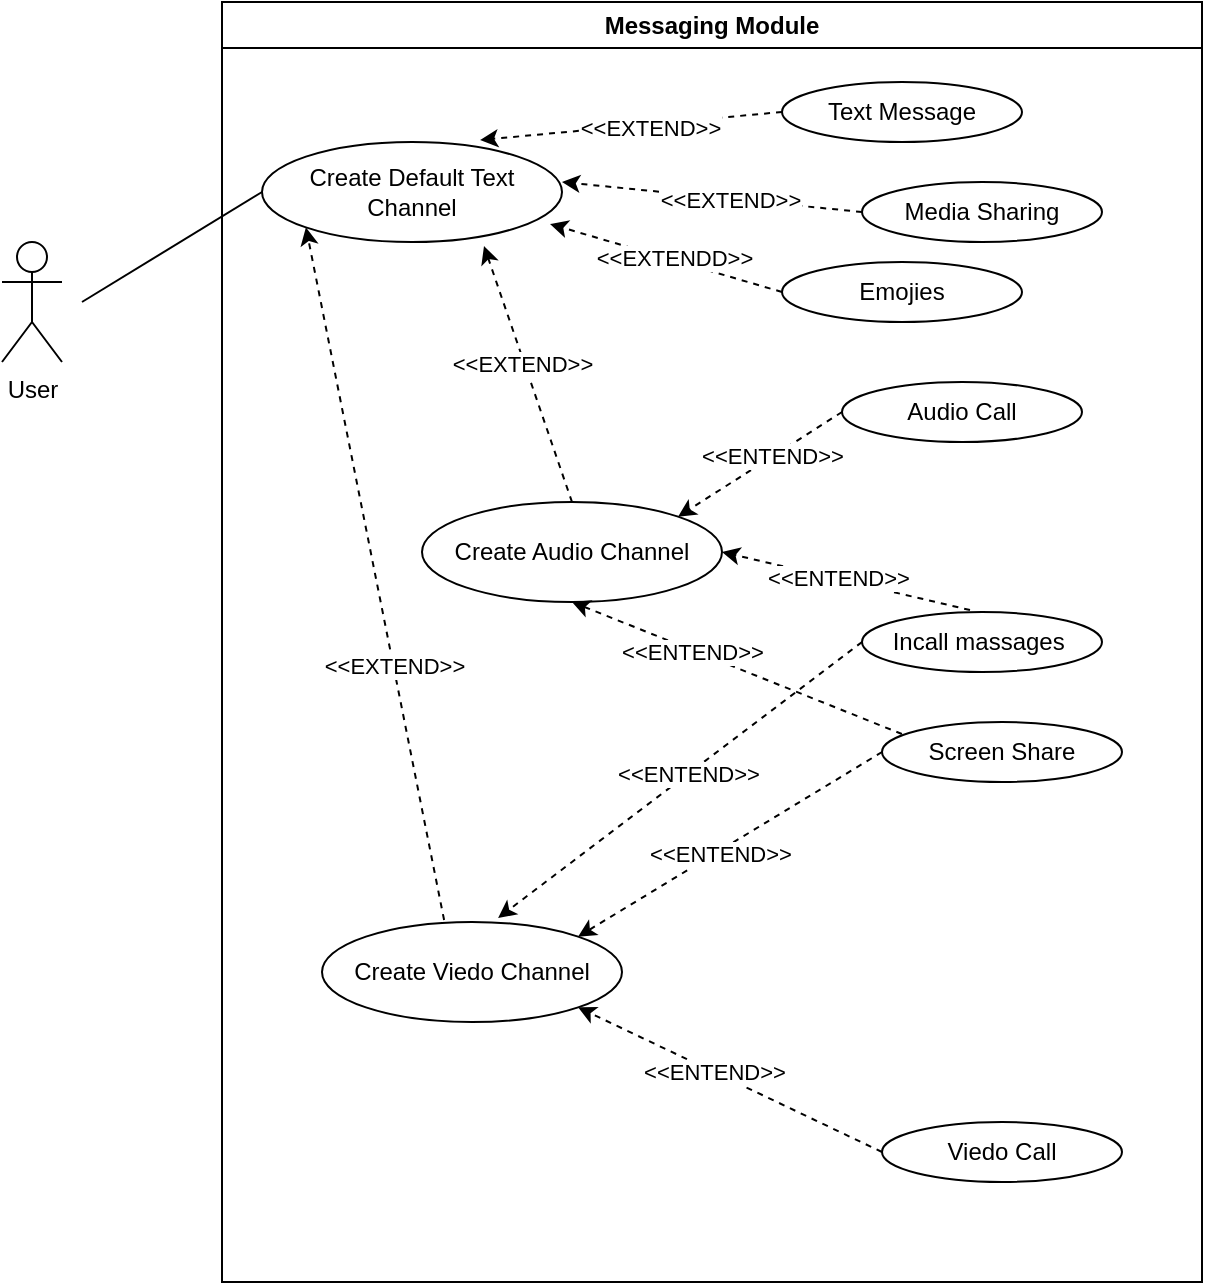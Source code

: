 <mxfile version="24.7.8">
  <diagram name="Page-1" id="4GAutQ-LvE0D1idN2Snl">
    <mxGraphModel dx="1050" dy="522" grid="1" gridSize="10" guides="1" tooltips="1" connect="1" arrows="1" fold="1" page="1" pageScale="1" pageWidth="827" pageHeight="1169" math="0" shadow="0">
      <root>
        <mxCell id="0" />
        <mxCell id="1" parent="0" />
        <mxCell id="cTcAzfwj8tePG_xQqD9l-2" value="Messaging Module" style="swimlane;whiteSpace=wrap;html=1;fillColor=none;" parent="1" vertex="1">
          <mxGeometry x="270" y="120" width="490" height="640" as="geometry" />
        </mxCell>
        <mxCell id="CK6DtLyCkqbI-uCzNd1c-1" value="Create Default Text Channel" style="ellipse;whiteSpace=wrap;html=1;fillColor=none;" parent="cTcAzfwj8tePG_xQqD9l-2" vertex="1">
          <mxGeometry x="20" y="70" width="150" height="50" as="geometry" />
        </mxCell>
        <mxCell id="CK6DtLyCkqbI-uCzNd1c-4" value="Text Message" style="ellipse;whiteSpace=wrap;html=1;fillColor=none;" parent="cTcAzfwj8tePG_xQqD9l-2" vertex="1">
          <mxGeometry x="280" y="40" width="120" height="30" as="geometry" />
        </mxCell>
        <mxCell id="CK6DtLyCkqbI-uCzNd1c-5" value="Media Sharing" style="ellipse;whiteSpace=wrap;html=1;fillColor=none;" parent="cTcAzfwj8tePG_xQqD9l-2" vertex="1">
          <mxGeometry x="320" y="90" width="120" height="30" as="geometry" />
        </mxCell>
        <mxCell id="CK6DtLyCkqbI-uCzNd1c-6" value="Emojies" style="ellipse;whiteSpace=wrap;html=1;fillColor=none;" parent="cTcAzfwj8tePG_xQqD9l-2" vertex="1">
          <mxGeometry x="280" y="130" width="120" height="30" as="geometry" />
        </mxCell>
        <mxCell id="CK6DtLyCkqbI-uCzNd1c-7" value="Create Audio Channel" style="ellipse;whiteSpace=wrap;html=1;fillColor=none;" parent="cTcAzfwj8tePG_xQqD9l-2" vertex="1">
          <mxGeometry x="100" y="250" width="150" height="50" as="geometry" />
        </mxCell>
        <mxCell id="CK6DtLyCkqbI-uCzNd1c-8" value="Create Viedo Channel" style="ellipse;whiteSpace=wrap;html=1;fillColor=none;" parent="cTcAzfwj8tePG_xQqD9l-2" vertex="1">
          <mxGeometry x="50" y="460" width="150" height="50" as="geometry" />
        </mxCell>
        <mxCell id="CK6DtLyCkqbI-uCzNd1c-9" value="Audio Call" style="ellipse;whiteSpace=wrap;html=1;fillColor=none;" parent="cTcAzfwj8tePG_xQqD9l-2" vertex="1">
          <mxGeometry x="310" y="190" width="120" height="30" as="geometry" />
        </mxCell>
        <mxCell id="CK6DtLyCkqbI-uCzNd1c-18" value="Incall&amp;nbsp;massages&amp;nbsp;" style="ellipse;whiteSpace=wrap;html=1;fillColor=none;" parent="cTcAzfwj8tePG_xQqD9l-2" vertex="1">
          <mxGeometry x="320" y="305" width="120" height="30" as="geometry" />
        </mxCell>
        <mxCell id="CK6DtLyCkqbI-uCzNd1c-19" value="Screen Share" style="ellipse;whiteSpace=wrap;html=1;fillColor=none;" parent="cTcAzfwj8tePG_xQqD9l-2" vertex="1">
          <mxGeometry x="330" y="360" width="120" height="30" as="geometry" />
        </mxCell>
        <mxCell id="CK6DtLyCkqbI-uCzNd1c-32" value="Viedo Call" style="ellipse;whiteSpace=wrap;html=1;fillColor=none;" parent="cTcAzfwj8tePG_xQqD9l-2" vertex="1">
          <mxGeometry x="330" y="560" width="120" height="30" as="geometry" />
        </mxCell>
        <mxCell id="CK6DtLyCkqbI-uCzNd1c-33" value="" style="endArrow=classic;html=1;rounded=0;exitX=0;exitY=0.5;exitDx=0;exitDy=0;entryX=0.727;entryY=-0.02;entryDx=0;entryDy=0;entryPerimeter=0;dashed=1;" parent="cTcAzfwj8tePG_xQqD9l-2" source="CK6DtLyCkqbI-uCzNd1c-4" target="CK6DtLyCkqbI-uCzNd1c-1" edge="1">
          <mxGeometry width="50" height="50" relative="1" as="geometry">
            <mxPoint x="50" y="200" as="sourcePoint" />
            <mxPoint x="100" y="150" as="targetPoint" />
          </mxGeometry>
        </mxCell>
        <mxCell id="CK6DtLyCkqbI-uCzNd1c-42" value="&amp;lt;&amp;lt;EXTEND&amp;gt;&amp;gt;" style="edgeLabel;html=1;align=center;verticalAlign=middle;resizable=0;points=[];" parent="CK6DtLyCkqbI-uCzNd1c-33" vertex="1" connectable="0">
          <mxGeometry x="-0.114" y="2" relative="1" as="geometry">
            <mxPoint as="offset" />
          </mxGeometry>
        </mxCell>
        <mxCell id="CK6DtLyCkqbI-uCzNd1c-34" value="" style="endArrow=classic;html=1;rounded=0;exitX=0;exitY=0.5;exitDx=0;exitDy=0;dashed=1;" parent="cTcAzfwj8tePG_xQqD9l-2" source="CK6DtLyCkqbI-uCzNd1c-5" edge="1">
          <mxGeometry width="50" height="50" relative="1" as="geometry">
            <mxPoint x="220" y="96" as="sourcePoint" />
            <mxPoint x="170" y="90" as="targetPoint" />
          </mxGeometry>
        </mxCell>
        <mxCell id="CK6DtLyCkqbI-uCzNd1c-43" value="&amp;lt;&amp;lt;EXTEND&amp;gt;&amp;gt;" style="edgeLabel;html=1;align=center;verticalAlign=middle;resizable=0;points=[];" parent="CK6DtLyCkqbI-uCzNd1c-34" vertex="1" connectable="0">
          <mxGeometry x="-0.118" relative="1" as="geometry">
            <mxPoint as="offset" />
          </mxGeometry>
        </mxCell>
        <mxCell id="CK6DtLyCkqbI-uCzNd1c-35" value="" style="endArrow=classic;html=1;rounded=0;exitX=0;exitY=0.5;exitDx=0;exitDy=0;entryX=0.96;entryY=0.82;entryDx=0;entryDy=0;entryPerimeter=0;dashed=1;" parent="cTcAzfwj8tePG_xQqD9l-2" source="CK6DtLyCkqbI-uCzNd1c-6" target="CK6DtLyCkqbI-uCzNd1c-1" edge="1">
          <mxGeometry width="50" height="50" relative="1" as="geometry">
            <mxPoint x="220" y="131" as="sourcePoint" />
            <mxPoint x="173" y="121" as="targetPoint" />
          </mxGeometry>
        </mxCell>
        <mxCell id="CK6DtLyCkqbI-uCzNd1c-44" value="&amp;lt;&amp;lt;EXTENDD&amp;gt;&amp;gt;" style="edgeLabel;html=1;align=center;verticalAlign=middle;resizable=0;points=[];" parent="CK6DtLyCkqbI-uCzNd1c-35" vertex="1" connectable="0">
          <mxGeometry x="-0.063" y="-1" relative="1" as="geometry">
            <mxPoint as="offset" />
          </mxGeometry>
        </mxCell>
        <mxCell id="CK6DtLyCkqbI-uCzNd1c-36" value="" style="endArrow=classic;html=1;rounded=0;exitX=0;exitY=0.5;exitDx=0;exitDy=0;entryX=1;entryY=0;entryDx=0;entryDy=0;dashed=1;" parent="cTcAzfwj8tePG_xQqD9l-2" source="CK6DtLyCkqbI-uCzNd1c-9" target="CK6DtLyCkqbI-uCzNd1c-7" edge="1">
          <mxGeometry width="50" height="50" relative="1" as="geometry">
            <mxPoint x="50" y="330" as="sourcePoint" />
            <mxPoint x="100" y="280" as="targetPoint" />
          </mxGeometry>
        </mxCell>
        <mxCell id="CK6DtLyCkqbI-uCzNd1c-46" value="&amp;lt;&amp;lt;ENTEND&amp;gt;&amp;gt;" style="edgeLabel;html=1;align=center;verticalAlign=middle;resizable=0;points=[];" parent="CK6DtLyCkqbI-uCzNd1c-36" vertex="1" connectable="0">
          <mxGeometry x="-0.142" y="-1" relative="1" as="geometry">
            <mxPoint as="offset" />
          </mxGeometry>
        </mxCell>
        <mxCell id="CK6DtLyCkqbI-uCzNd1c-37" value="" style="endArrow=classic;html=1;rounded=0;exitX=0.45;exitY=-0.033;exitDx=0;exitDy=0;exitPerimeter=0;entryX=1;entryY=0.5;entryDx=0;entryDy=0;dashed=1;" parent="cTcAzfwj8tePG_xQqD9l-2" source="CK6DtLyCkqbI-uCzNd1c-18" target="CK6DtLyCkqbI-uCzNd1c-7" edge="1">
          <mxGeometry width="50" height="50" relative="1" as="geometry">
            <mxPoint x="50" y="330" as="sourcePoint" />
            <mxPoint x="100" y="280" as="targetPoint" />
          </mxGeometry>
        </mxCell>
        <mxCell id="CK6DtLyCkqbI-uCzNd1c-47" value="&amp;lt;&amp;lt;ENTEND&amp;gt;&amp;gt;" style="edgeLabel;html=1;align=center;verticalAlign=middle;resizable=0;points=[];" parent="CK6DtLyCkqbI-uCzNd1c-37" vertex="1" connectable="0">
          <mxGeometry x="0.054" y="-1" relative="1" as="geometry">
            <mxPoint x="-1" as="offset" />
          </mxGeometry>
        </mxCell>
        <mxCell id="CK6DtLyCkqbI-uCzNd1c-38" value="" style="endArrow=classic;html=1;rounded=0;exitX=0;exitY=0.5;exitDx=0;exitDy=0;entryX=0.587;entryY=-0.04;entryDx=0;entryDy=0;entryPerimeter=0;dashed=1;" parent="cTcAzfwj8tePG_xQqD9l-2" source="CK6DtLyCkqbI-uCzNd1c-18" target="CK6DtLyCkqbI-uCzNd1c-8" edge="1">
          <mxGeometry width="50" height="50" relative="1" as="geometry">
            <mxPoint x="180" y="310" as="sourcePoint" />
            <mxPoint x="100" y="280" as="targetPoint" />
          </mxGeometry>
        </mxCell>
        <mxCell id="CK6DtLyCkqbI-uCzNd1c-49" value="&amp;lt;&amp;lt;ENTEND&amp;gt;&amp;gt;" style="edgeLabel;html=1;align=center;verticalAlign=middle;resizable=0;points=[];" parent="CK6DtLyCkqbI-uCzNd1c-38" vertex="1" connectable="0">
          <mxGeometry x="-0.05" relative="1" as="geometry">
            <mxPoint x="-1" as="offset" />
          </mxGeometry>
        </mxCell>
        <mxCell id="CK6DtLyCkqbI-uCzNd1c-39" value="" style="endArrow=classic;html=1;rounded=0;exitX=0;exitY=0.5;exitDx=0;exitDy=0;entryX=1;entryY=0;entryDx=0;entryDy=0;dashed=1;" parent="cTcAzfwj8tePG_xQqD9l-2" source="CK6DtLyCkqbI-uCzNd1c-19" target="CK6DtLyCkqbI-uCzNd1c-8" edge="1">
          <mxGeometry width="50" height="50" relative="1" as="geometry">
            <mxPoint x="50" y="330" as="sourcePoint" />
            <mxPoint x="100" y="280" as="targetPoint" />
          </mxGeometry>
        </mxCell>
        <mxCell id="CK6DtLyCkqbI-uCzNd1c-50" value="&amp;lt;&amp;lt;ENTEND&amp;gt;&amp;gt;" style="edgeLabel;html=1;align=center;verticalAlign=middle;resizable=0;points=[];" parent="CK6DtLyCkqbI-uCzNd1c-39" vertex="1" connectable="0">
          <mxGeometry x="0.074" y="1" relative="1" as="geometry">
            <mxPoint as="offset" />
          </mxGeometry>
        </mxCell>
        <mxCell id="CK6DtLyCkqbI-uCzNd1c-40" value="" style="endArrow=classic;html=1;rounded=0;exitX=0.083;exitY=0.2;exitDx=0;exitDy=0;exitPerimeter=0;entryX=0.5;entryY=1;entryDx=0;entryDy=0;dashed=1;" parent="cTcAzfwj8tePG_xQqD9l-2" source="CK6DtLyCkqbI-uCzNd1c-19" target="CK6DtLyCkqbI-uCzNd1c-7" edge="1">
          <mxGeometry width="50" height="50" relative="1" as="geometry">
            <mxPoint x="50" y="330" as="sourcePoint" />
            <mxPoint x="100" y="280" as="targetPoint" />
          </mxGeometry>
        </mxCell>
        <mxCell id="CK6DtLyCkqbI-uCzNd1c-48" value="&amp;lt;&amp;lt;ENTEND&amp;gt;&amp;gt;" style="edgeLabel;html=1;align=center;verticalAlign=middle;resizable=0;points=[];" parent="CK6DtLyCkqbI-uCzNd1c-40" vertex="1" connectable="0">
          <mxGeometry x="0.269" y="1" relative="1" as="geometry">
            <mxPoint as="offset" />
          </mxGeometry>
        </mxCell>
        <mxCell id="CK6DtLyCkqbI-uCzNd1c-41" value="" style="endArrow=classic;html=1;rounded=0;exitX=0;exitY=0.5;exitDx=0;exitDy=0;entryX=1;entryY=1;entryDx=0;entryDy=0;dashed=1;" parent="cTcAzfwj8tePG_xQqD9l-2" source="CK6DtLyCkqbI-uCzNd1c-32" target="CK6DtLyCkqbI-uCzNd1c-8" edge="1">
          <mxGeometry width="50" height="50" relative="1" as="geometry">
            <mxPoint x="50" y="330" as="sourcePoint" />
            <mxPoint x="100" y="280" as="targetPoint" />
          </mxGeometry>
        </mxCell>
        <mxCell id="CK6DtLyCkqbI-uCzNd1c-51" value="&amp;lt;&amp;lt;ENTEND&amp;gt;&amp;gt;" style="edgeLabel;html=1;align=center;verticalAlign=middle;resizable=0;points=[];" parent="CK6DtLyCkqbI-uCzNd1c-41" vertex="1" connectable="0">
          <mxGeometry x="0.104" relative="1" as="geometry">
            <mxPoint as="offset" />
          </mxGeometry>
        </mxCell>
        <mxCell id="CK6DtLyCkqbI-uCzNd1c-52" value="" style="endArrow=classic;html=1;rounded=0;exitX=0.5;exitY=0;exitDx=0;exitDy=0;entryX=0.74;entryY=1.04;entryDx=0;entryDy=0;entryPerimeter=0;dashed=1;" parent="cTcAzfwj8tePG_xQqD9l-2" source="CK6DtLyCkqbI-uCzNd1c-7" target="CK6DtLyCkqbI-uCzNd1c-1" edge="1">
          <mxGeometry width="50" height="50" relative="1" as="geometry">
            <mxPoint x="120" y="370" as="sourcePoint" />
            <mxPoint x="170" y="320" as="targetPoint" />
          </mxGeometry>
        </mxCell>
        <mxCell id="CK6DtLyCkqbI-uCzNd1c-55" value="&amp;lt;&amp;lt;EXTEND&amp;gt;&amp;gt;" style="edgeLabel;html=1;align=center;verticalAlign=middle;resizable=0;points=[];" parent="CK6DtLyCkqbI-uCzNd1c-52" vertex="1" connectable="0">
          <mxGeometry x="0.084" y="1" relative="1" as="geometry">
            <mxPoint as="offset" />
          </mxGeometry>
        </mxCell>
        <mxCell id="CK6DtLyCkqbI-uCzNd1c-53" value="" style="endArrow=classic;html=1;rounded=0;exitX=0.407;exitY=-0.02;exitDx=0;exitDy=0;exitPerimeter=0;entryX=0;entryY=1;entryDx=0;entryDy=0;dashed=1;" parent="cTcAzfwj8tePG_xQqD9l-2" source="CK6DtLyCkqbI-uCzNd1c-8" target="CK6DtLyCkqbI-uCzNd1c-1" edge="1">
          <mxGeometry width="50" height="50" relative="1" as="geometry">
            <mxPoint x="120" y="370" as="sourcePoint" />
            <mxPoint x="170" y="320" as="targetPoint" />
          </mxGeometry>
        </mxCell>
        <mxCell id="CK6DtLyCkqbI-uCzNd1c-54" value="&amp;lt;&amp;lt;EXTEND&amp;gt;&amp;gt;" style="edgeLabel;html=1;align=center;verticalAlign=middle;resizable=0;points=[];" parent="CK6DtLyCkqbI-uCzNd1c-53" vertex="1" connectable="0">
          <mxGeometry x="-0.267" relative="1" as="geometry">
            <mxPoint as="offset" />
          </mxGeometry>
        </mxCell>
        <mxCell id="cTcAzfwj8tePG_xQqD9l-45" value="User" style="shape=umlActor;verticalLabelPosition=bottom;verticalAlign=top;html=1;outlineConnect=0;fillColor=none;" parent="1" vertex="1">
          <mxGeometry x="160" y="240" width="30" height="60" as="geometry" />
        </mxCell>
        <mxCell id="CK6DtLyCkqbI-uCzNd1c-56" value="" style="endArrow=none;html=1;rounded=0;entryX=0;entryY=0.5;entryDx=0;entryDy=0;" parent="1" target="CK6DtLyCkqbI-uCzNd1c-1" edge="1">
          <mxGeometry width="50" height="50" relative="1" as="geometry">
            <mxPoint x="200" y="270" as="sourcePoint" />
            <mxPoint x="430" y="350" as="targetPoint" />
          </mxGeometry>
        </mxCell>
      </root>
    </mxGraphModel>
  </diagram>
</mxfile>
